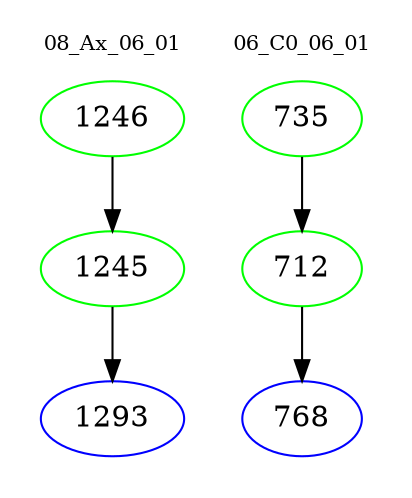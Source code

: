 digraph{
subgraph cluster_0 {
color = white
label = "08_Ax_06_01";
fontsize=10;
T0_1246 [label="1246", color="green"]
T0_1246 -> T0_1245 [color="black"]
T0_1245 [label="1245", color="green"]
T0_1245 -> T0_1293 [color="black"]
T0_1293 [label="1293", color="blue"]
}
subgraph cluster_1 {
color = white
label = "06_C0_06_01";
fontsize=10;
T1_735 [label="735", color="green"]
T1_735 -> T1_712 [color="black"]
T1_712 [label="712", color="green"]
T1_712 -> T1_768 [color="black"]
T1_768 [label="768", color="blue"]
}
}
